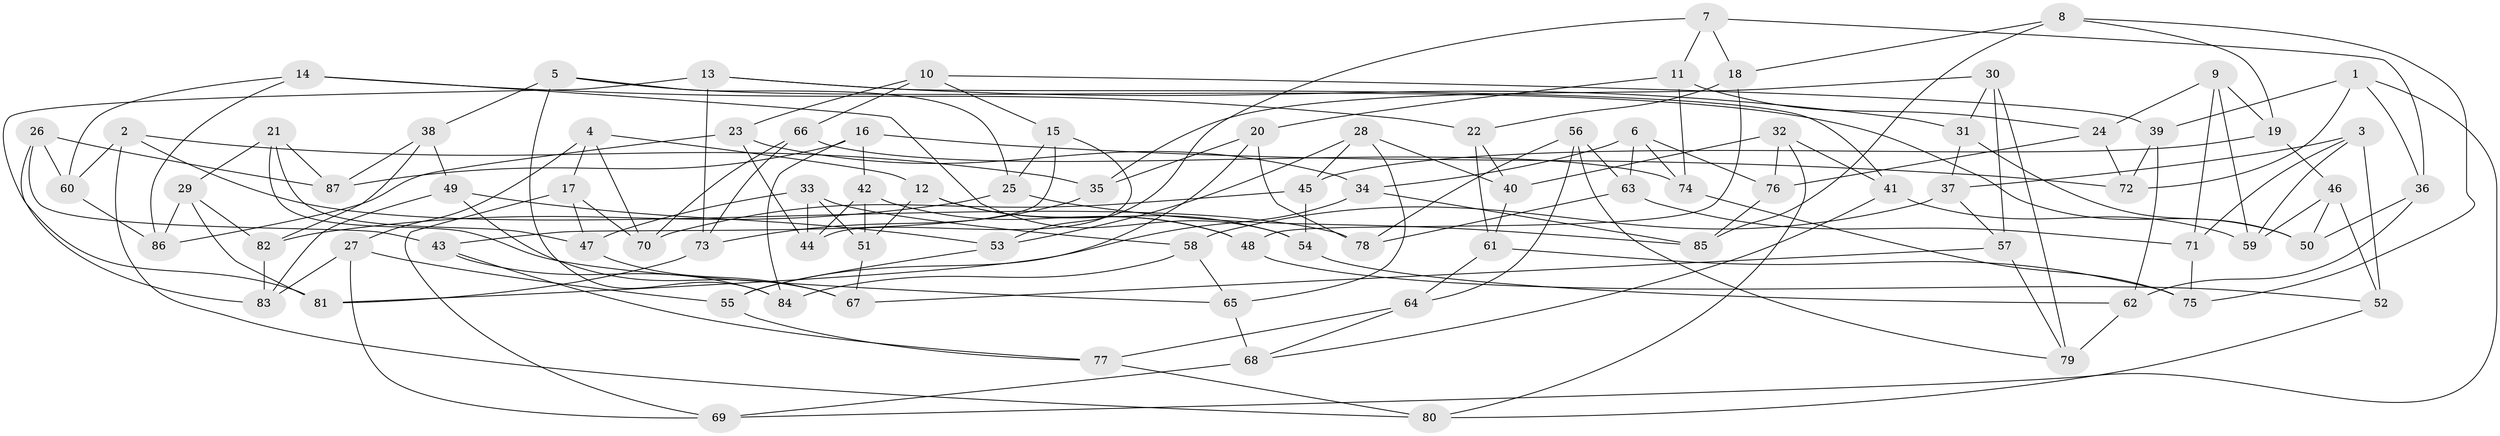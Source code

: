 // coarse degree distribution, {4: 0.3488372093023256, 5: 0.20930232558139536, 3: 0.20930232558139536, 6: 0.09302325581395349, 9: 0.046511627906976744, 7: 0.046511627906976744, 8: 0.046511627906976744}
// Generated by graph-tools (version 1.1) at 2025/02/03/05/25 17:02:46]
// undirected, 87 vertices, 174 edges
graph export_dot {
graph [start="1"]
  node [color=gray90,style=filled];
  1;
  2;
  3;
  4;
  5;
  6;
  7;
  8;
  9;
  10;
  11;
  12;
  13;
  14;
  15;
  16;
  17;
  18;
  19;
  20;
  21;
  22;
  23;
  24;
  25;
  26;
  27;
  28;
  29;
  30;
  31;
  32;
  33;
  34;
  35;
  36;
  37;
  38;
  39;
  40;
  41;
  42;
  43;
  44;
  45;
  46;
  47;
  48;
  49;
  50;
  51;
  52;
  53;
  54;
  55;
  56;
  57;
  58;
  59;
  60;
  61;
  62;
  63;
  64;
  65;
  66;
  67;
  68;
  69;
  70;
  71;
  72;
  73;
  74;
  75;
  76;
  77;
  78;
  79;
  80;
  81;
  82;
  83;
  84;
  85;
  86;
  87;
  1 -- 36;
  1 -- 39;
  1 -- 69;
  1 -- 72;
  2 -- 78;
  2 -- 80;
  2 -- 35;
  2 -- 60;
  3 -- 52;
  3 -- 37;
  3 -- 59;
  3 -- 71;
  4 -- 17;
  4 -- 70;
  4 -- 12;
  4 -- 27;
  5 -- 50;
  5 -- 84;
  5 -- 38;
  5 -- 25;
  6 -- 74;
  6 -- 34;
  6 -- 63;
  6 -- 76;
  7 -- 53;
  7 -- 36;
  7 -- 11;
  7 -- 18;
  8 -- 75;
  8 -- 85;
  8 -- 18;
  8 -- 19;
  9 -- 19;
  9 -- 59;
  9 -- 71;
  9 -- 24;
  10 -- 39;
  10 -- 66;
  10 -- 15;
  10 -- 23;
  11 -- 20;
  11 -- 24;
  11 -- 74;
  12 -- 54;
  12 -- 51;
  12 -- 48;
  13 -- 41;
  13 -- 73;
  13 -- 31;
  13 -- 81;
  14 -- 22;
  14 -- 60;
  14 -- 86;
  14 -- 54;
  15 -- 43;
  15 -- 25;
  15 -- 44;
  16 -- 84;
  16 -- 42;
  16 -- 87;
  16 -- 72;
  17 -- 47;
  17 -- 69;
  17 -- 70;
  18 -- 22;
  18 -- 48;
  19 -- 45;
  19 -- 46;
  20 -- 55;
  20 -- 35;
  20 -- 78;
  21 -- 87;
  21 -- 47;
  21 -- 29;
  21 -- 65;
  22 -- 40;
  22 -- 61;
  23 -- 34;
  23 -- 86;
  23 -- 44;
  24 -- 72;
  24 -- 76;
  25 -- 85;
  25 -- 82;
  26 -- 60;
  26 -- 43;
  26 -- 87;
  26 -- 83;
  27 -- 69;
  27 -- 83;
  27 -- 55;
  28 -- 53;
  28 -- 40;
  28 -- 45;
  28 -- 65;
  29 -- 86;
  29 -- 82;
  29 -- 81;
  30 -- 79;
  30 -- 57;
  30 -- 31;
  30 -- 35;
  31 -- 37;
  31 -- 50;
  32 -- 76;
  32 -- 41;
  32 -- 80;
  32 -- 40;
  33 -- 47;
  33 -- 58;
  33 -- 51;
  33 -- 44;
  34 -- 85;
  34 -- 81;
  35 -- 73;
  36 -- 62;
  36 -- 50;
  37 -- 58;
  37 -- 57;
  38 -- 82;
  38 -- 87;
  38 -- 49;
  39 -- 72;
  39 -- 62;
  40 -- 61;
  41 -- 68;
  41 -- 59;
  42 -- 51;
  42 -- 48;
  42 -- 44;
  43 -- 77;
  43 -- 84;
  45 -- 70;
  45 -- 54;
  46 -- 52;
  46 -- 59;
  46 -- 50;
  47 -- 67;
  48 -- 52;
  49 -- 67;
  49 -- 83;
  49 -- 53;
  51 -- 67;
  52 -- 80;
  53 -- 55;
  54 -- 62;
  55 -- 77;
  56 -- 64;
  56 -- 63;
  56 -- 78;
  56 -- 79;
  57 -- 79;
  57 -- 67;
  58 -- 65;
  58 -- 84;
  60 -- 86;
  61 -- 64;
  61 -- 75;
  62 -- 79;
  63 -- 78;
  63 -- 71;
  64 -- 77;
  64 -- 68;
  65 -- 68;
  66 -- 70;
  66 -- 74;
  66 -- 73;
  68 -- 69;
  71 -- 75;
  73 -- 81;
  74 -- 75;
  76 -- 85;
  77 -- 80;
  82 -- 83;
}
